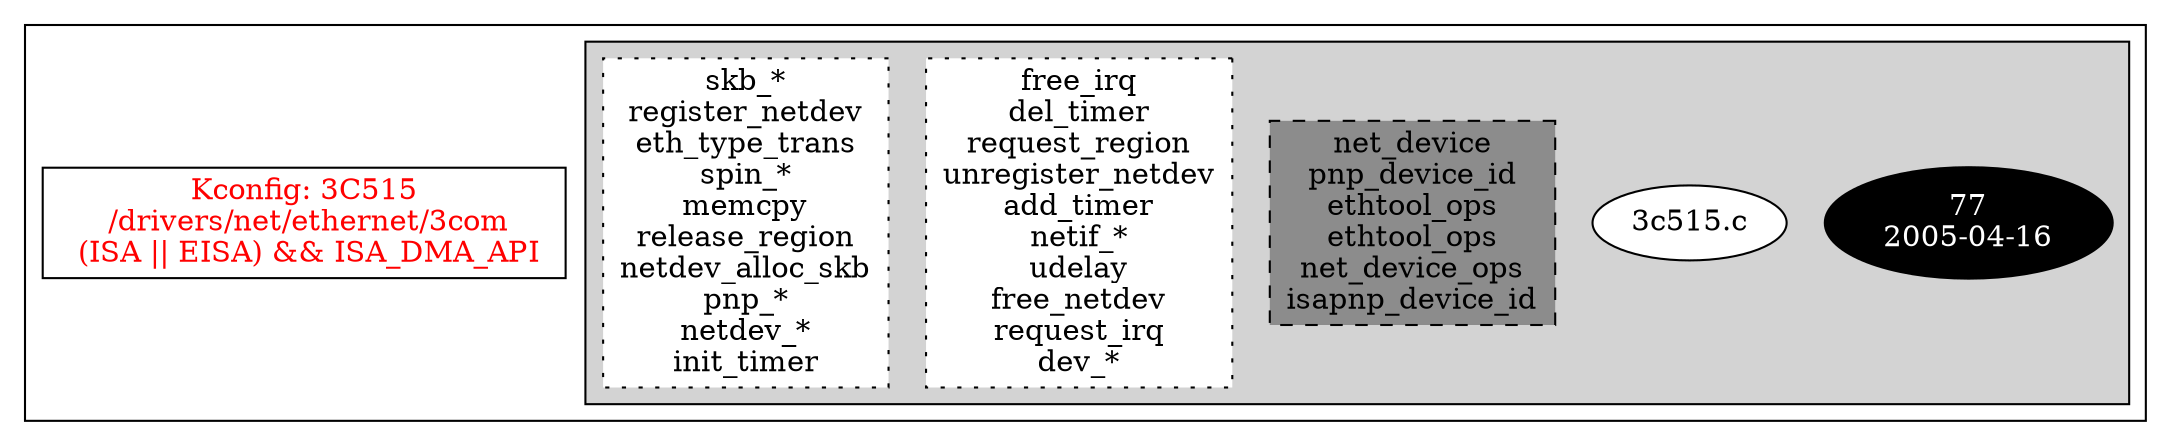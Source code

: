 digraph Driver {
	ranksep=2;
	splines=ortho;
	//Symbol: 3C515
	subgraph "cluster_3C515"{
		subgraph "cluster_3c515.c" {
			style=filled
			"commit_3c515.c" [style=filled, fillcolor=black, fontcolor=white, label="77\n2005-04-16"];
			"3c515.c" [style=filled, fillcolor=white, fontcolor=black, label="3c515.c\n"];
			"structs-3c515.c" [style="filled,dashed" shape=box, fillcolor=grey55, fontcolor=black, label="net_device\npnp_device_id\nethtool_ops\nethtool_ops\nnet_device_ops\nisapnp_device_id\n"];
			"funccall2-3c515.c" [style="filled,dotted" shape=box, fillcolor=white, fontcolor=black, label="free_irq\ndel_timer\nrequest_region\nunregister_netdev\nadd_timer\nnetif_*\nudelay\nfree_netdev\nrequest_irq\ndev_*\n"];
			"funccall1-3c515.c" [style="filled,dotted" shape=box, fillcolor=white, fontcolor=black, label="skb_*\nregister_netdev\neth_type_trans\nspin_*\nmemcpy\nrelease_region\nnetdev_alloc_skb\npnp_*\nnetdev_*\ninit_timer\n"];
		}
		"K:3C515" [label="Kconfig: 3C515\n /drivers/net/ethernet/3com\n  (ISA || EISA) && ISA_DMA_API ", shape=box, fontcolor=red];
	}
}
